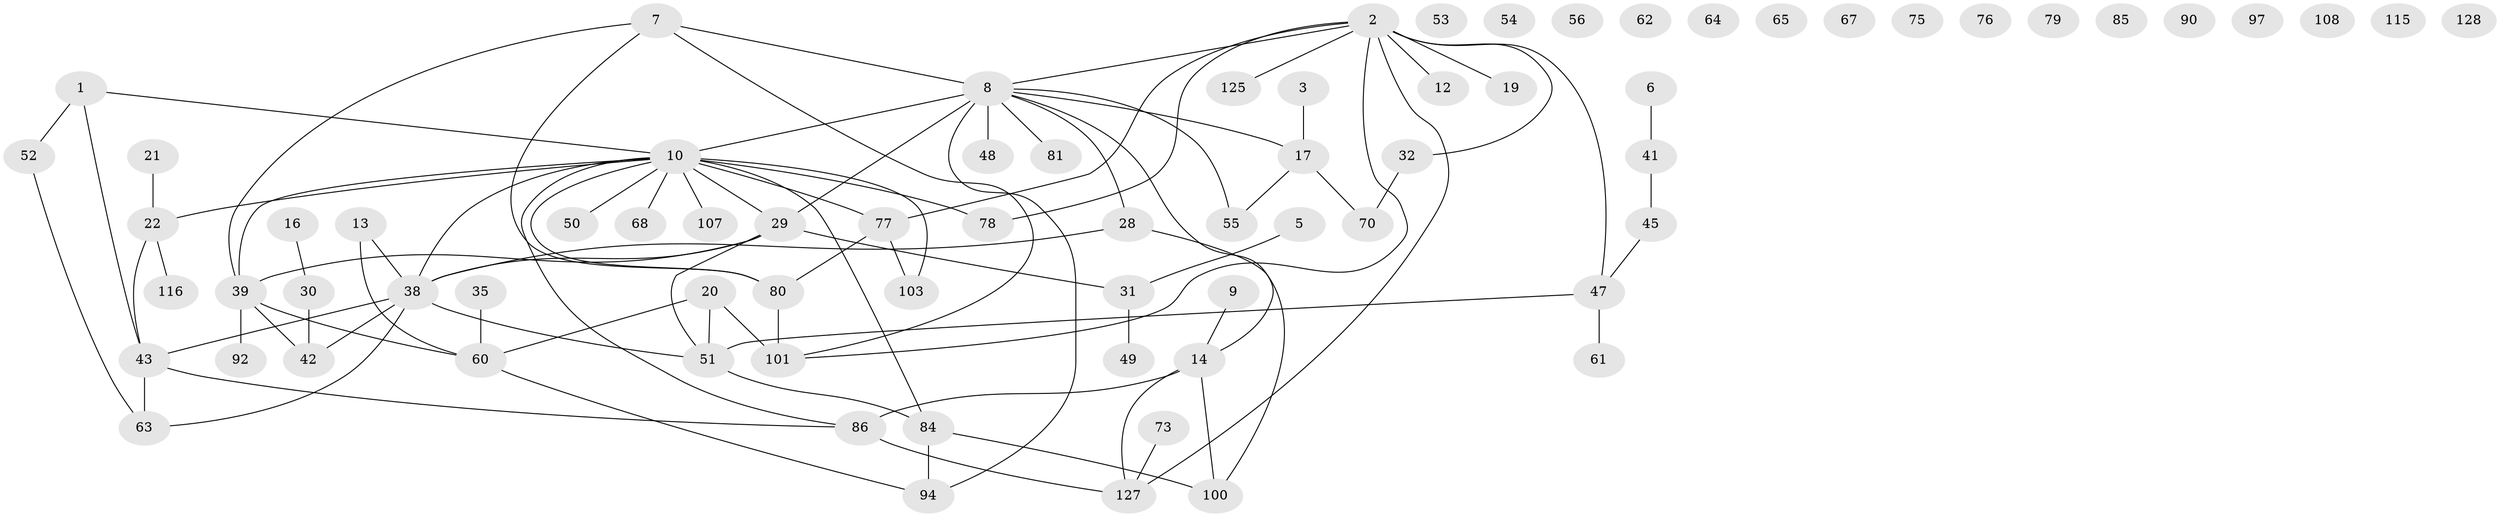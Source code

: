 // original degree distribution, {2: 0.31543624161073824, 3: 0.16778523489932887, 1: 0.21476510067114093, 4: 0.12751677852348994, 5: 0.06040268456375839, 6: 0.020134228187919462, 0: 0.09395973154362416}
// Generated by graph-tools (version 1.1) at 2025/12/03/09/25 04:12:58]
// undirected, 74 vertices, 90 edges
graph export_dot {
graph [start="1"]
  node [color=gray90,style=filled];
  1 [super="+40"];
  2 [super="+120+4+23"];
  3 [super="+132+27"];
  5;
  6 [super="+24"];
  7 [super="+15+114"];
  8 [super="+33+111+82"];
  9 [super="+110"];
  10 [super="+140+34+44+11"];
  12;
  13;
  14 [super="+104"];
  16 [super="+25"];
  17 [super="+98+71"];
  19 [super="+148"];
  20 [super="+69+144"];
  21;
  22 [super="+59"];
  28 [super="+72"];
  29 [super="+36+88"];
  30;
  31 [super="+37"];
  32 [super="+91"];
  35 [super="+123"];
  38 [super="+57+93"];
  39 [super="+46+95"];
  41 [super="+136+145"];
  42 [super="+87+106"];
  43 [super="+83+66"];
  45 [super="+149+99"];
  47 [super="+117"];
  48;
  49;
  50;
  51 [super="+58"];
  52;
  53 [super="+124"];
  54;
  55 [super="+137"];
  56 [super="+119"];
  60 [super="+74"];
  61;
  62;
  63 [super="+113"];
  64;
  65;
  67;
  68;
  70;
  73;
  75;
  76;
  77 [super="+96+131"];
  78;
  79;
  80;
  81;
  84;
  85;
  86 [super="+118+139"];
  90;
  92;
  94 [super="+126"];
  97;
  100 [super="+135"];
  101 [super="+109"];
  103;
  107;
  108;
  115;
  116;
  125;
  127 [super="+130"];
  128;
  1 -- 52;
  1 -- 10;
  1 -- 43;
  2 -- 12;
  2 -- 125;
  2 -- 78;
  2 -- 8;
  2 -- 47;
  2 -- 127;
  2 -- 101;
  2 -- 32;
  2 -- 19;
  2 -- 77;
  3 -- 17;
  5 -- 31;
  6 -- 41;
  7 -- 80;
  7 -- 39;
  7 -- 8;
  7 -- 101;
  8 -- 14;
  8 -- 17;
  8 -- 81;
  8 -- 55;
  8 -- 28;
  8 -- 94;
  8 -- 10 [weight=3];
  8 -- 29;
  8 -- 48;
  9 -- 14;
  10 -- 107;
  10 -- 78;
  10 -- 77;
  10 -- 68;
  10 -- 103;
  10 -- 22;
  10 -- 80;
  10 -- 84;
  10 -- 50;
  10 -- 38;
  10 -- 29;
  10 -- 39 [weight=2];
  10 -- 86;
  13 -- 38;
  13 -- 60;
  14 -- 100;
  14 -- 86 [weight=2];
  14 -- 127;
  16 -- 30;
  17 -- 55;
  17 -- 70;
  20 -- 51;
  20 -- 101;
  20 -- 60;
  21 -- 22;
  22 -- 116;
  22 -- 43;
  28 -- 100;
  28 -- 38;
  29 -- 38 [weight=2];
  29 -- 39;
  29 -- 31;
  29 -- 51;
  30 -- 42;
  31 -- 49;
  32 -- 70;
  35 -- 60;
  38 -- 63;
  38 -- 51;
  38 -- 42;
  38 -- 43;
  39 -- 92;
  39 -- 42;
  39 -- 60;
  41 -- 45;
  43 -- 63;
  43 -- 86;
  45 -- 47;
  47 -- 51;
  47 -- 61;
  51 -- 84;
  52 -- 63;
  60 -- 94;
  73 -- 127;
  77 -- 80;
  77 -- 103;
  80 -- 101;
  84 -- 94;
  84 -- 100;
  86 -- 127;
}

